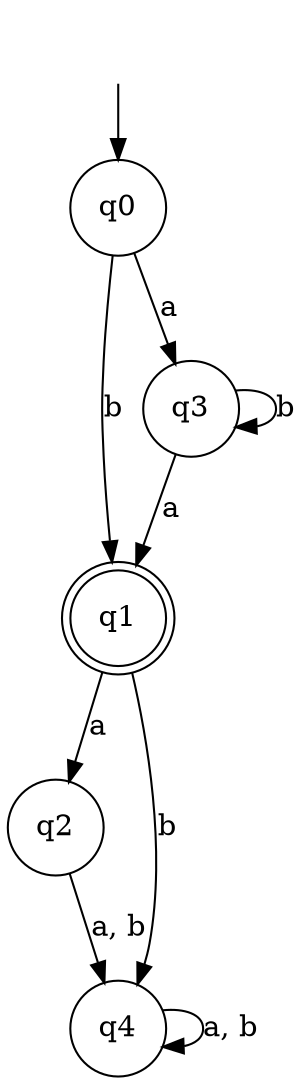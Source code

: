 digraph Automaton {

q1 [shape = doublecircle];

q2 [shape = circle];

q3 [shape = circle];

q4 [shape = circle];

_nil [style = invis];

q0 [shape = circle];

q0 -> q3 [label = "a"];

q3 -> q1 [label = "a"];

_nil -> q0;

q3 -> q3 [label = "b"];

q1 -> q2 [label = "a"];

q1 -> q4 [label = "b"];

q2 -> q4 [label = "a, b"];

q0 -> q1 [label = "b"];

q4 -> q4 [label = "a, b"];

}
